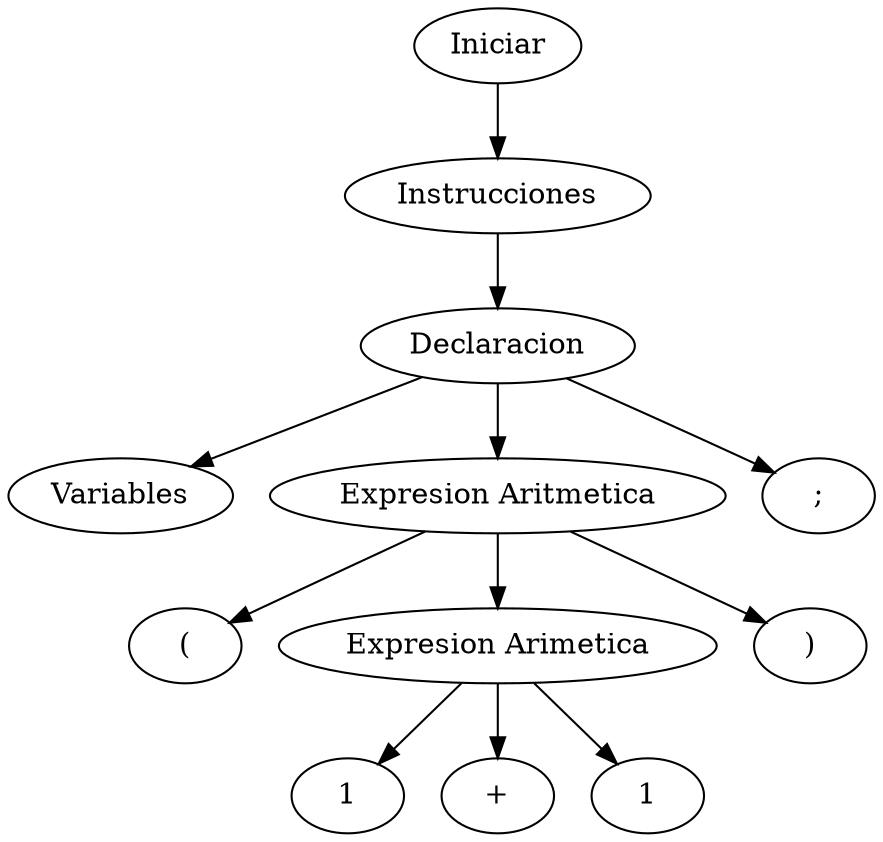 digraph G{
"node1349286128" [ label = "Iniciar",];
"node2028333149" [ label = "Instrucciones",];
"node629790803" [ label = "Declaracion",];
"node2108158374" [ label = "Variables",];
"node629790803" -> "node2108158374" [ label = "",];
"node1312800026" [ label = "Expresion Aritmetica",];
"node424608640" [ label = "(",];
"node1312800026" -> "node424608640" [ label = "",];
"node1919880122" [ label = "Expresion Arimetica",];
"node814214800" [ label = "1",];
"node1919880122" -> "node814214800" [ label = "",];
"node56836855" [ label = "+",];
"node1919880122" -> "node56836855" [ label = "",];
"node1649476120" [ label = "1",];
"node1919880122" -> "node1649476120" [ label = "",];
"node1312800026" -> "node1919880122" [ label = "",];
"node1751775027" [ label = ")",];
"node1312800026" -> "node1751775027" [ label = "",];
"node629790803" -> "node1312800026" [ label = "",];
"node1729460160" [ label = ";",];
"node629790803" -> "node1729460160" [ label = "",];
"node2028333149" -> "node629790803" [ label = "",];
"node1349286128" -> "node2028333149" [ label = "",];
}